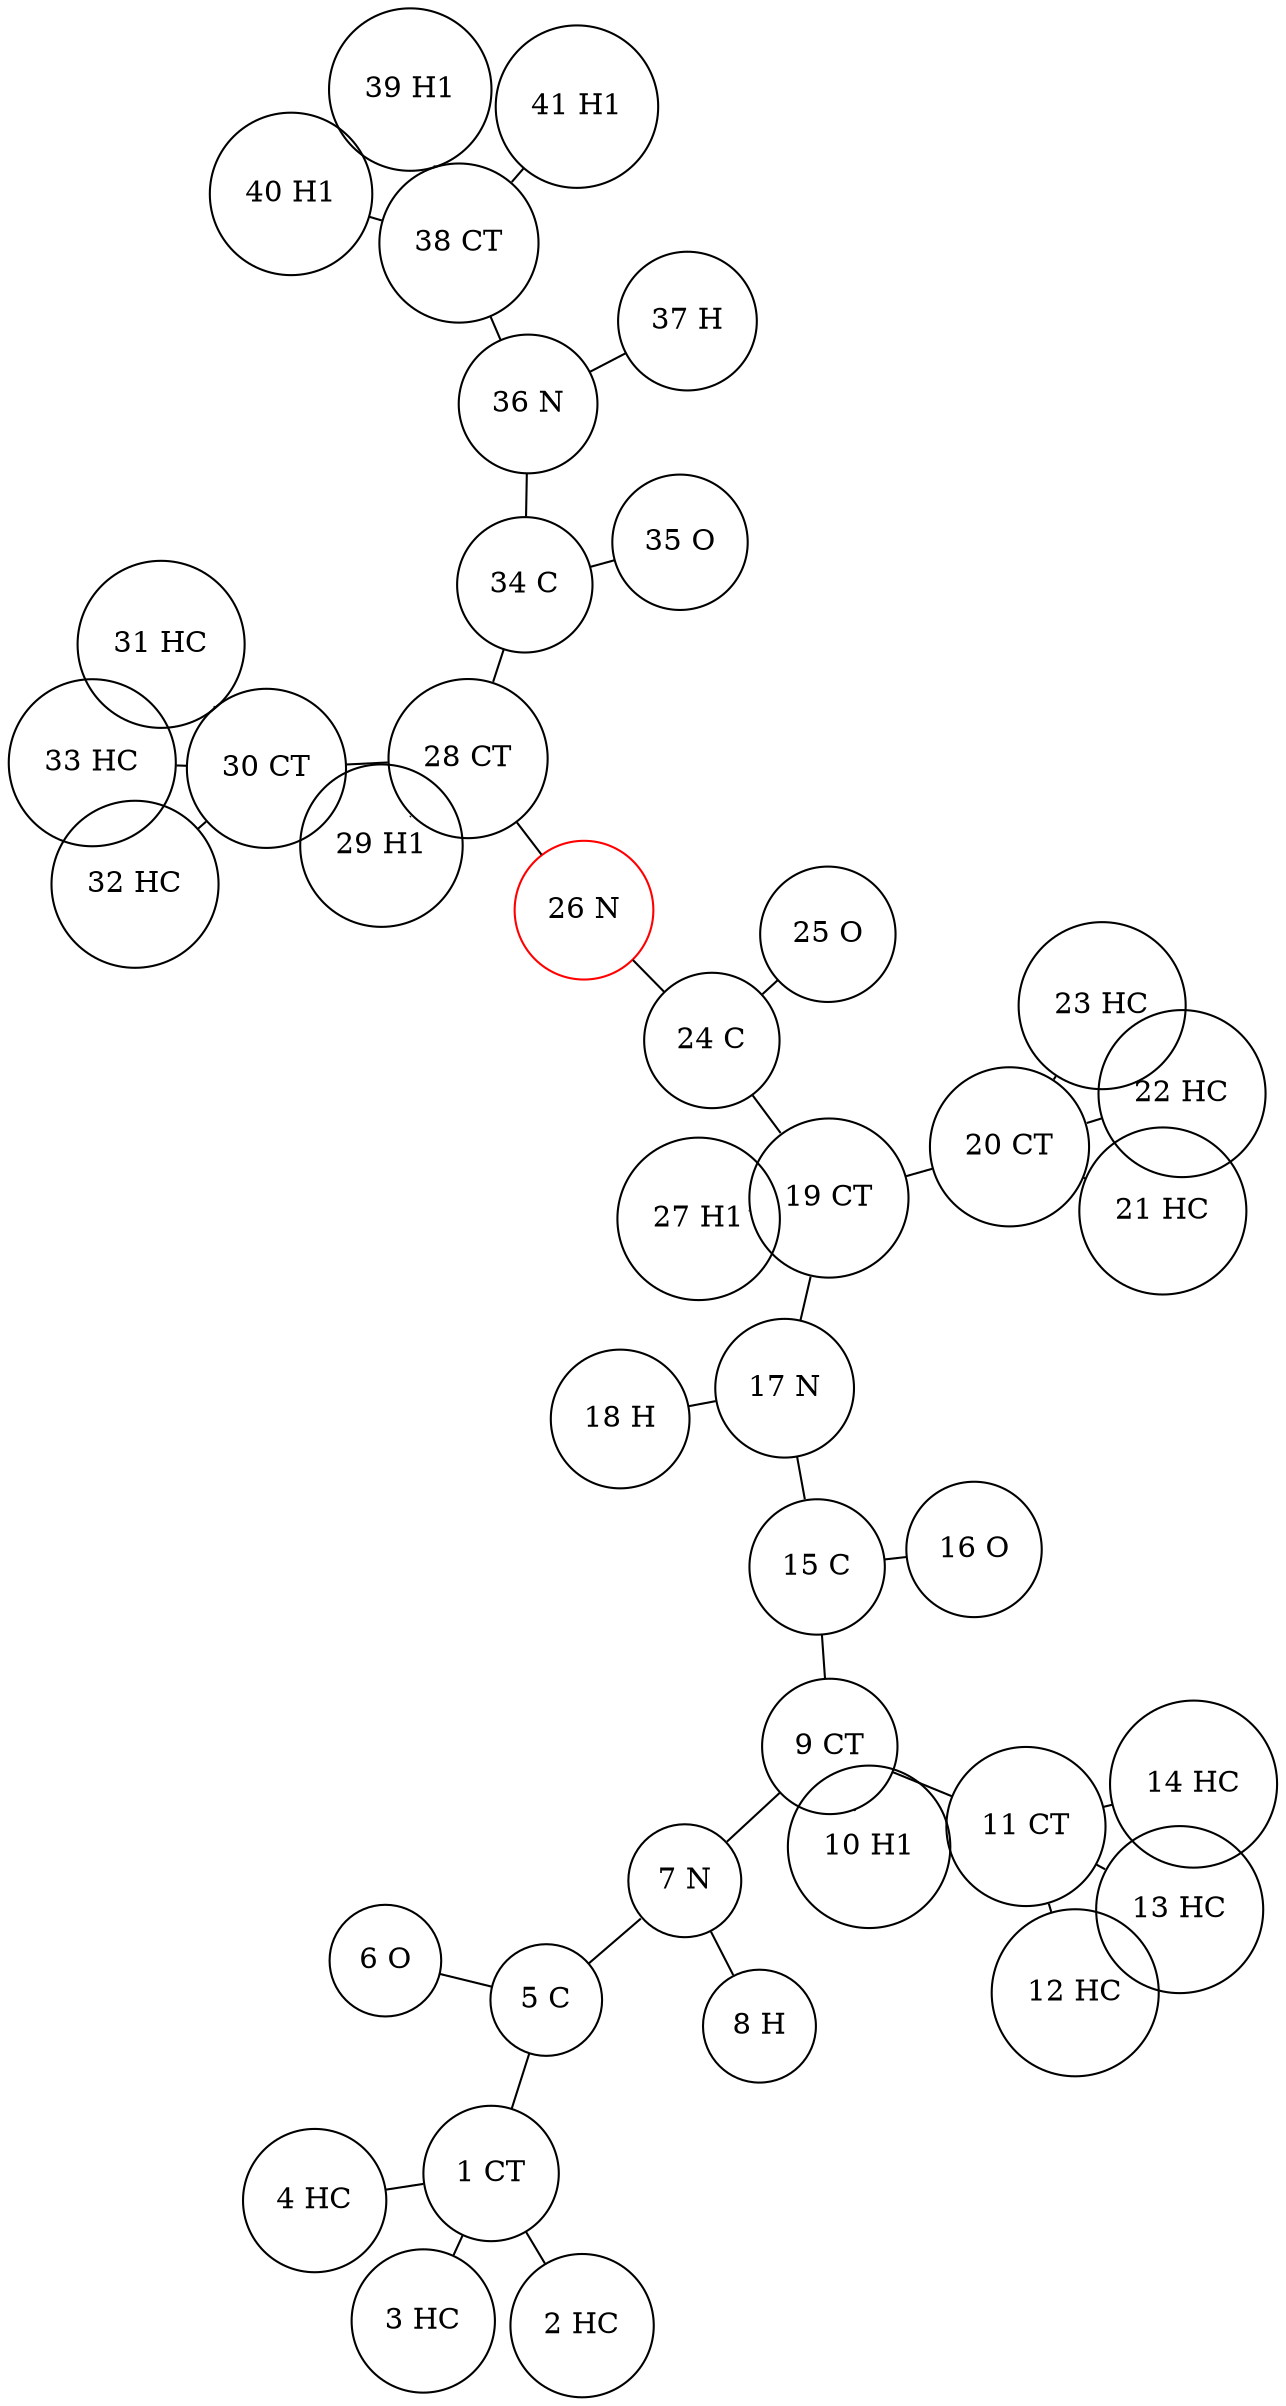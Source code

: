 
        graph G {
          layout=neato
          overlap=true
          node [shape="circle"]
    "1 CT"  -- "2 HC" ;
"1 CT"  -- "3 HC" ;
"1 CT"  -- "4 HC" ;
"1 CT"  -- "5 C" ;
"5 C"  -- "6 O" ;
"5 C"  -- "7 N" ;
"7 N"  -- "8 H" ;
"7 N"  -- "9 CT" ;
"9 CT"  -- "10 H1" ;
"9 CT"  -- "11 CT" ;
"9 CT"  -- "15 C" ;
"11 CT"  -- "12 HC" ;
"11 CT"  -- "13 HC" ;
"11 CT"  -- "14 HC" ;
"15 C"  -- "16 O" ;
"15 C"  -- "17 N" ;
"17 N"  -- "18 H" ;
"17 N"  -- "19 CT" ;
"19 CT"  -- "20 CT" ;
"19 CT"  -- "24 C" ;
"19 CT"  -- "27 H1" ;
"20 CT"  -- "21 HC" ;
"20 CT"  -- "22 HC" ;
"20 CT"  -- "23 HC" ;
"24 C"  -- "25 O" ;
"24 C"  -- "26 N" ;
"26 N"  [color="red"]
"26 N"  -- "28 CT" ;
"26 N"  [color="red"]
"28 CT"  -- "29 H1" ;
"28 CT"  -- "30 CT" ;
"28 CT"  -- "34 C" ;
"30 CT"  -- "31 HC" ;
"30 CT"  -- "32 HC" ;
"30 CT"  -- "33 HC" ;
"34 C"  -- "35 O" ;
"34 C"  -- "36 N" ;
"36 N"  -- "37 H" ;
"36 N"  -- "38 CT" ;
"38 CT"  -- "39 H1" ;
"38 CT"  -- "40 H1" ;
"38 CT"  -- "41 H1" ;
        }
    